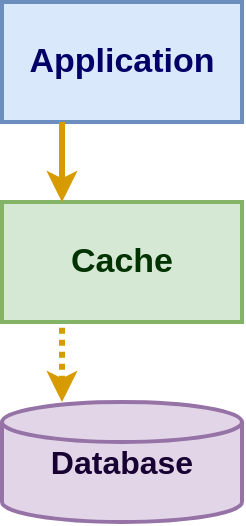 <mxfile version="11.0.0" type="device"><diagram id="tYcYEfHydYN5r_36Phtv" name="Page-1"><mxGraphModel dx="1750" dy="949" grid="1" gridSize="10" guides="1" tooltips="1" connect="1" arrows="1" fold="1" page="1" pageScale="1" pageWidth="2000" pageHeight="2000" math="0" shadow="0"><root><mxCell id="0"/><mxCell id="1" parent="0"/><mxCell id="lzbQmqMPMEtsj4pPOmtb-1" value="&lt;font size=&quot;1&quot; color=&quot;#000066&quot;&gt;&lt;b style=&quot;font-size: 17px&quot;&gt;Application&lt;/b&gt;&lt;/font&gt;" style="rounded=0;whiteSpace=wrap;html=1;strokeWidth=2;fillColor=#dae8fc;strokeColor=#6c8ebf;" parent="1" vertex="1"><mxGeometry x="440" y="160" width="120" height="60" as="geometry"/></mxCell><mxCell id="lzbQmqMPMEtsj4pPOmtb-2" value="&lt;font size=&quot;1&quot; color=&quot;#003300&quot;&gt;&lt;b style=&quot;font-size: 17px&quot;&gt;Cache&lt;/b&gt;&lt;/font&gt;" style="rounded=0;whiteSpace=wrap;html=1;strokeWidth=2;fillColor=#d5e8d4;strokeColor=#82b366;" parent="1" vertex="1"><mxGeometry x="440" y="260" width="120" height="60" as="geometry"/></mxCell><mxCell id="lzbQmqMPMEtsj4pPOmtb-3" value="&lt;font style=&quot;font-size: 16px&quot; color=&quot;#190033&quot;&gt;&lt;b&gt;Database&lt;/b&gt;&lt;/font&gt;" style="strokeWidth=2;html=1;shape=mxgraph.flowchart.database;whiteSpace=wrap;fillColor=#e1d5e7;strokeColor=#9673a6;" parent="1" vertex="1"><mxGeometry x="440" y="360" width="120" height="60" as="geometry"/></mxCell><mxCell id="-APs6ruQuLM4OiObTD4z-1" value="" style="endArrow=classic;html=1;strokeWidth=3;entryX=0.25;entryY=0;entryDx=0;entryDy=0;exitX=0.25;exitY=1;exitDx=0;exitDy=0;fillColor=#ffe6cc;strokeColor=#d79b00;" edge="1" parent="1" source="lzbQmqMPMEtsj4pPOmtb-1" target="lzbQmqMPMEtsj4pPOmtb-2"><mxGeometry width="50" height="50" relative="1" as="geometry"><mxPoint x="440" y="490" as="sourcePoint"/><mxPoint x="490" y="440" as="targetPoint"/></mxGeometry></mxCell><mxCell id="-APs6ruQuLM4OiObTD4z-4" value="" style="endArrow=none;dashed=1;html=1;strokeWidth=3;entryX=0.25;entryY=1;entryDx=0;entryDy=0;jumpSize=0;endFill=0;startArrow=classic;startFill=1;dashPattern=1 1;fillColor=#ffe6cc;strokeColor=#d79b00;comic=0;shadow=0;" edge="1" parent="1" target="lzbQmqMPMEtsj4pPOmtb-2"><mxGeometry width="50" height="50" relative="1" as="geometry"><mxPoint x="470" y="360" as="sourcePoint"/><mxPoint x="490" y="440" as="targetPoint"/></mxGeometry></mxCell></root></mxGraphModel></diagram></mxfile>